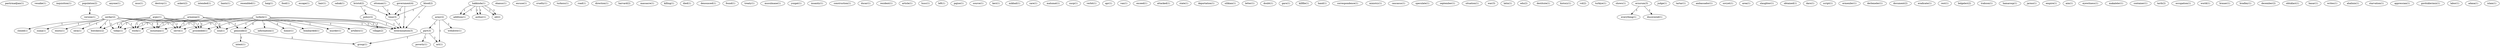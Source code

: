 digraph G {
  pastirmadjian [ label="pastirmadjian(1)" ];
  vesaike [ label="vesaike(1)" ];
  inquisition [ label="inquisition(1)" ];
  population [ label="population(2)" ];
  version [ label="version(1)" ];
  anyone [ label="anyone(1)" ];
  mus [ label="mus(1)" ];
  destroy [ label="destroy(1)" ];
  askeri [ label="askeri(2)" ];
  intended [ label="intended(1)" ];
  liantz [ label="liantz(1)" ];
  resembled [ label="resembled(1)" ];
  haig [ label="haig(1)" ];
  food [ label="food(1)" ];
  escape [ label="escape(1)" ];
  hair [ label="hair(1)" ];
  sahak [ label="sahak(1)" ];
  serdar [ label="serdar(2)" ];
  zuma [ label="zuma(1)" ];
  exists [ label="exists(1)" ];
  sera [ label="sera(1)" ];
  closed [ label="closed(1)" ];
  soul [ label="soul(1)" ];
  butchery [ label="butchery(2)" ];
  work [ label="work(1)" ];
  proceeded [ label="proceeded(1)" ];
  today [ label="today(1)" ];
  mountain [ label="mountain(1)" ];
  serve [ label="serve(1)" ];
  extermination [ label="extermination(3)" ];
  hakkinda [ label="hakkinda(1)" ];
  addition [ label="addition(1)" ];
  author [ label="author(1)" ];
  ed [ label="ed(2)" ];
  ohanus [ label="ohanus(1)" ];
  excuse [ label="excuse(1)" ];
  cruelty [ label="cruelty(1)" ];
  turkozu [ label="turkozu(1)" ];
  road [ label="road(1)" ];
  direction [ label="direction(1)" ];
  harvard [ label="harvard(2)" ];
  massacre [ label="massacre(1)" ];
  killing [ label="killing(1)" ];
  died [ label="died(1)" ];
  denounced [ label="denounced(1)" ];
  found [ label="found(1)" ];
  treaty [ label="treaty(1)" ];
  army [ label="army(2)" ];
  withdrew [ label="withdrew(1)" ];
  part [ label="part(3)" ];
  act [ label="act(1)" ];
  musulmane [ label="musulmane(1)" ];
  yozgat [ label="yozgat(1)" ];
  insanity [ label="insanity(1)" ];
  construction [ label="construction(1)" ];
  ducar [ label="ducar(1)" ];
  resident [ label="resident(1)" ];
  article [ label="article(1)" ];
  husc [ label="husc(1)" ];
  left [ label="left(1)" ];
  pajise [ label="pajise(1)" ];
  source [ label="source(1)" ];
  keri [ label="keri(1)" ];
  mikhail [ label="mikhail(1)" ];
  care [ label="care(1)" ];
  malumat [ label="malumat(1)" ];
  uucp [ label="uucp(1)" ];
  verbit [ label="verbit(1)" ];
  apr [ label="apr(1)" ];
  van [ label="van(1)" ];
  exceed [ label="exceed(1)" ];
  attacked [ label="attacked(1)" ];
  state [ label="state(1)" ];
  deportation [ label="deportation(1)" ];
  hakkinda [ label="hakkinda(1)" ];
  silikian [ label="silikian(1)" ];
  letter [ label="letter(1)" ];
  doubt [ label="doubt(1)" ];
  garo [ label="garo(1)" ];
  armenia [ label="armenia(2)" ];
  genocide [ label="genocide(2)" ];
  killfile [ label="killfile(1)" ];
  hand [ label="hand(1)" ];
  turkish [ label="turkish(1)" ];
  honor [ label="honor(1)" ];
  bombarded [ label="bombarded(1)" ];
  murder [ label="murder(1)" ];
  artillery [ label="artillery(1)" ];
  village [ label="village(2)" ];
  information [ label="information(1)" ];
  correspondence [ label="correspondence(1)" ];
  ministry [ label="ministry(1)" ];
  caucasus [ label="caucasus(1)" ];
  speculate [ label="speculate(1)" ];
  september [ label="september(1)" ];
  situation [ label="situation(1)" ];
  war [ label="war(3)" ];
  latin [ label="latin(1)" ];
  bristol [ label="bristol(2)" ];
  policy [ label="policy(2)" ];
  time [ label="time(3)" ];
  edu [ label="edu(2)" ];
  argic [ label="argic(1)" ];
  destitute [ label="destitute(1)" ];
  history [ label="history(1)" ];
  vol [ label="vol(2)" ];
  turkiye [ label="turkiye(1)" ];
  shows [ label="shows(1)" ];
  erzurum [ label="erzurum(3)" ];
  everything [ label="everything(1)" ];
  discovered [ label="discovered(1)" ];
  judge [ label="judge(1)" ];
  tartar [ label="tartar(1)" ];
  blood [ label="blood(2)" ];
  ambassador [ label="ambassador(1)" ];
  sovyet [ label="sovyet(1)" ];
  poverty [ label="poverty(1)" ];
  group [ label="group(1)" ];
  area [ label="area(1)" ];
  slaughter [ label="slaughter(1)" ];
  obtained [ label="obtained(1)" ];
  daro [ label="daro(1)" ];
  script [ label="script(1)" ];
  ermeniler [ label="ermeniler(1)" ];
  derlemeler [ label="derlemeler(1)" ];
  document [ label="document(2)" ];
  eradicate [ label="eradicate(1)" ];
  rest [ label="rest(1)" ];
  belgeleri [ label="belgeleri(2)" ];
  trabzon [ label="trabzon(1)" ];
  hamarosp [ label="hamarosp(1)" ];
  intent [ label="intent(1)" ];
  jarmo [ label="jarmo(1)" ];
  empire [ label="empire(1)" ];
  aim [ label="aim(1)" ];
  eyewitness [ label="eyewitness(1)" ];
  makaleler [ label="makaleler(1)" ];
  container [ label="container(1)" ];
  tarih [ label="tarih(2)" ];
  occupation [ label="occupation(1)" ];
  world [ label="world(1)" ];
  ottoman [ label="ottoman(1)" ];
  brauer [ label="brauer(1)" ];
  bradley [ label="bradley(1)" ];
  december [ label="december(2)" ];
  olduklari [ label="olduklari(1)" ];
  basar [ label="basar(1)" ];
  writes [ label="writes(1)" ];
  ahalinin [ label="ahalinin(1)" ];
  government [ label="government(4)" ];
  starvation [ label="starvation(1)" ];
  appressian [ label="appressian(1)" ];
  gorduklerimiz [ label="gorduklerimiz(1)" ];
  labor [ label="labor(1)" ];
  adana [ label="adana(1)" ];
  islam [ label="islam(1)" ];
  population -> version [ label="1" ];
  serdar -> zuma [ label="1" ];
  serdar -> exists [ label="1" ];
  serdar -> sera [ label="1" ];
  serdar -> closed [ label="1" ];
  serdar -> soul [ label="1" ];
  serdar -> butchery [ label="1" ];
  serdar -> work [ label="1" ];
  serdar -> proceeded [ label="1" ];
  serdar -> today [ label="1" ];
  serdar -> mountain [ label="1" ];
  serdar -> serve [ label="1" ];
  serdar -> extermination [ label="1" ];
  hakkinda -> addition [ label="1" ];
  hakkinda -> author [ label="1" ];
  hakkinda -> ed [ label="1" ];
  army -> withdrew [ label="1" ];
  army -> part [ label="1" ];
  army -> act [ label="1" ];
  hakkinda -> addition [ label="1" ];
  hakkinda -> author [ label="1" ];
  hakkinda -> ed [ label="1" ];
  armenia -> soul [ label="1" ];
  armenia -> work [ label="1" ];
  armenia -> proceeded [ label="1" ];
  armenia -> today [ label="1" ];
  armenia -> genocide [ label="1" ];
  armenia -> mountain [ label="1" ];
  armenia -> serve [ label="1" ];
  armenia -> extermination [ label="1" ];
  turkish -> honor [ label="2" ];
  turkish -> soul [ label="1" ];
  turkish -> bombarded [ label="1" ];
  turkish -> murder [ label="1" ];
  turkish -> artillery [ label="1" ];
  turkish -> work [ label="1" ];
  turkish -> village [ label="1" ];
  turkish -> proceeded [ label="1" ];
  turkish -> today [ label="1" ];
  turkish -> genocide [ label="2" ];
  turkish -> information [ label="1" ];
  turkish -> mountain [ label="1" ];
  turkish -> serve [ label="1" ];
  turkish -> extermination [ label="1" ];
  bristol -> policy [ label="1" ];
  bristol -> time [ label="1" ];
  argic -> butchery [ label="1" ];
  argic -> work [ label="1" ];
  argic -> proceeded [ label="1" ];
  argic -> today [ label="1" ];
  argic -> mountain [ label="1" ];
  argic -> serve [ label="1" ];
  argic -> extermination [ label="1" ];
  erzurum -> everything [ label="1" ];
  erzurum -> discovered [ label="1" ];
  blood -> time [ label="1" ];
  blood -> extermination [ label="1" ];
  part -> poverty [ label="1" ];
  part -> act [ label="1" ];
  part -> group [ label="1" ];
  policy -> extermination [ label="1" ];
  genocide -> intent [ label="2" ];
  genocide -> group [ label="2" ];
  ottoman -> time [ label="1" ];
  government -> time [ label="2" ];
  government -> extermination [ label="1" ];
  time -> extermination [ label="1" ];
}
